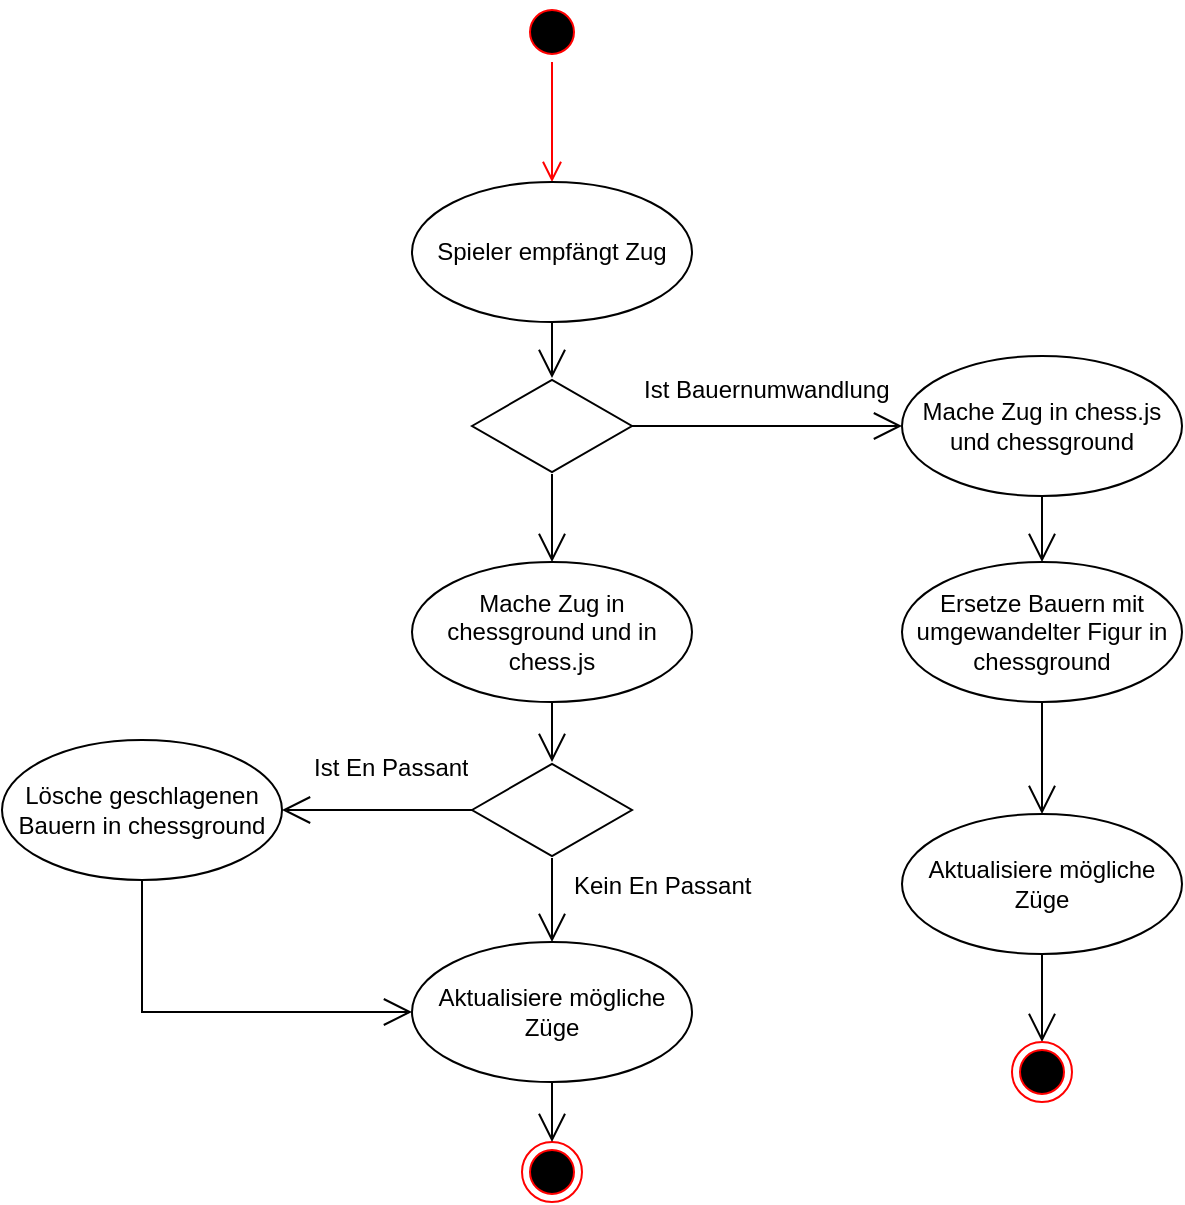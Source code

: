 <mxfile version="21.2.1" type="device">
  <diagram name="Page-1" id="0783ab3e-0a74-02c8-0abd-f7b4e66b4bec">
    <mxGraphModel dx="1909" dy="878" grid="1" gridSize="10" guides="1" tooltips="1" connect="1" arrows="1" fold="1" page="1" pageScale="1" pageWidth="600" pageHeight="650" background="none" math="0" shadow="0">
      <root>
        <mxCell id="0" />
        <mxCell id="1" parent="0" />
        <mxCell id="wbuntGqTaFYtr3KhO8sW-3" value="" style="ellipse;html=1;shape=startState;fillColor=#000000;strokeColor=#ff0000;" parent="1" vertex="1">
          <mxGeometry x="260" y="10" width="30" height="30" as="geometry" />
        </mxCell>
        <mxCell id="wbuntGqTaFYtr3KhO8sW-4" value="" style="edgeStyle=orthogonalEdgeStyle;html=1;verticalAlign=bottom;endArrow=open;endSize=8;strokeColor=#ff0000;rounded=0;" parent="1" source="wbuntGqTaFYtr3KhO8sW-3" edge="1">
          <mxGeometry relative="1" as="geometry">
            <mxPoint x="275" y="100" as="targetPoint" />
          </mxGeometry>
        </mxCell>
        <mxCell id="wbuntGqTaFYtr3KhO8sW-5" value="Spieler empfängt Zug" style="ellipse;whiteSpace=wrap;html=1;" parent="1" vertex="1">
          <mxGeometry x="205" y="100" width="140" height="70" as="geometry" />
        </mxCell>
        <mxCell id="wbuntGqTaFYtr3KhO8sW-6" value="" style="html=1;whiteSpace=wrap;aspect=fixed;shape=isoRectangle;" parent="1" vertex="1">
          <mxGeometry x="235" y="198" width="80" height="48" as="geometry" />
        </mxCell>
        <mxCell id="wbuntGqTaFYtr3KhO8sW-7" value="" style="endArrow=open;endFill=1;endSize=12;html=1;rounded=0;" parent="1" source="wbuntGqTaFYtr3KhO8sW-5" target="wbuntGqTaFYtr3KhO8sW-6" edge="1">
          <mxGeometry width="160" relative="1" as="geometry">
            <mxPoint x="190" y="250" as="sourcePoint" />
            <mxPoint x="350" y="250" as="targetPoint" />
          </mxGeometry>
        </mxCell>
        <mxCell id="wbuntGqTaFYtr3KhO8sW-11" value="" style="endArrow=open;endFill=1;endSize=12;html=1;rounded=0;" parent="1" source="wbuntGqTaFYtr3KhO8sW-6" target="wbuntGqTaFYtr3KhO8sW-42" edge="1">
          <mxGeometry width="160" relative="1" as="geometry">
            <mxPoint x="440" y="330" as="sourcePoint" />
            <mxPoint x="450.021" y="224.143" as="targetPoint" />
          </mxGeometry>
        </mxCell>
        <mxCell id="wbuntGqTaFYtr3KhO8sW-12" value="Ist Bauernumwandlung" style="text;strokeColor=none;fillColor=none;align=left;verticalAlign=top;spacingLeft=4;spacingRight=4;overflow=hidden;rotatable=0;points=[[0,0.5],[1,0.5]];portConstraint=eastwest;whiteSpace=wrap;html=1;" parent="1" vertex="1">
          <mxGeometry x="315" y="190" width="160" height="26" as="geometry" />
        </mxCell>
        <mxCell id="wbuntGqTaFYtr3KhO8sW-14" value="" style="endArrow=open;endFill=1;endSize=12;html=1;rounded=0;" parent="1" source="wbuntGqTaFYtr3KhO8sW-6" target="wbuntGqTaFYtr3KhO8sW-22" edge="1">
          <mxGeometry width="160" relative="1" as="geometry">
            <mxPoint x="190" y="250" as="sourcePoint" />
            <mxPoint x="275" y="310" as="targetPoint" />
          </mxGeometry>
        </mxCell>
        <mxCell id="wbuntGqTaFYtr3KhO8sW-22" value="Mache Zug in chessground und in chess.js" style="ellipse;whiteSpace=wrap;html=1;" parent="1" vertex="1">
          <mxGeometry x="205" y="290" width="140" height="70" as="geometry" />
        </mxCell>
        <mxCell id="wbuntGqTaFYtr3KhO8sW-25" value="" style="html=1;whiteSpace=wrap;aspect=fixed;shape=isoRectangle;" parent="1" vertex="1">
          <mxGeometry x="235" y="390" width="80" height="48" as="geometry" />
        </mxCell>
        <mxCell id="wbuntGqTaFYtr3KhO8sW-29" value="" style="endArrow=open;endFill=1;endSize=12;html=1;rounded=0;" parent="1" source="wbuntGqTaFYtr3KhO8sW-22" target="wbuntGqTaFYtr3KhO8sW-25" edge="1">
          <mxGeometry width="160" relative="1" as="geometry">
            <mxPoint x="190" y="360" as="sourcePoint" />
            <mxPoint x="350" y="360" as="targetPoint" />
          </mxGeometry>
        </mxCell>
        <mxCell id="wbuntGqTaFYtr3KhO8sW-31" value="" style="endArrow=open;endFill=1;endSize=12;html=1;rounded=0;" parent="1" source="wbuntGqTaFYtr3KhO8sW-25" target="wbuntGqTaFYtr3KhO8sW-33" edge="1">
          <mxGeometry width="160" relative="1" as="geometry">
            <mxPoint x="200" y="480" as="sourcePoint" />
            <mxPoint x="130" y="414" as="targetPoint" />
          </mxGeometry>
        </mxCell>
        <mxCell id="wbuntGqTaFYtr3KhO8sW-32" value="Ist En Passant" style="text;strokeColor=none;fillColor=none;align=left;verticalAlign=top;spacingLeft=4;spacingRight=4;overflow=hidden;rotatable=0;points=[[0,0.5],[1,0.5]];portConstraint=eastwest;whiteSpace=wrap;html=1;" parent="1" vertex="1">
          <mxGeometry x="150" y="379" width="100" height="26" as="geometry" />
        </mxCell>
        <mxCell id="wbuntGqTaFYtr3KhO8sW-33" value="Lösche geschlagenen Bauern in chessground" style="ellipse;whiteSpace=wrap;html=1;" parent="1" vertex="1">
          <mxGeometry y="379" width="140" height="70" as="geometry" />
        </mxCell>
        <mxCell id="wbuntGqTaFYtr3KhO8sW-34" value="" style="endArrow=open;endFill=1;endSize=12;html=1;rounded=0;" parent="1" source="wbuntGqTaFYtr3KhO8sW-25" target="LkfD6C9MRU1kPl8pwHJ5-6" edge="1">
          <mxGeometry width="160" relative="1" as="geometry">
            <mxPoint x="200" y="590" as="sourcePoint" />
            <mxPoint x="275" y="510" as="targetPoint" />
          </mxGeometry>
        </mxCell>
        <mxCell id="wbuntGqTaFYtr3KhO8sW-36" value="Kein En Passant" style="text;strokeColor=none;fillColor=none;align=left;verticalAlign=top;spacingLeft=4;spacingRight=4;overflow=hidden;rotatable=0;points=[[0,0.5],[1,0.5]];portConstraint=eastwest;whiteSpace=wrap;html=1;" parent="1" vertex="1">
          <mxGeometry x="280" y="438" width="100" height="26" as="geometry" />
        </mxCell>
        <mxCell id="wbuntGqTaFYtr3KhO8sW-37" value="" style="ellipse;html=1;shape=endState;fillColor=#000000;strokeColor=#ff0000;" parent="1" vertex="1">
          <mxGeometry x="260" y="580" width="30" height="30" as="geometry" />
        </mxCell>
        <mxCell id="wbuntGqTaFYtr3KhO8sW-38" value="" style="endArrow=open;endFill=1;endSize=12;html=1;rounded=0;" parent="1" source="wbuntGqTaFYtr3KhO8sW-33" target="LkfD6C9MRU1kPl8pwHJ5-6" edge="1">
          <mxGeometry width="160" relative="1" as="geometry">
            <mxPoint x="200" y="590" as="sourcePoint" />
            <mxPoint x="360" y="590" as="targetPoint" />
            <Array as="points">
              <mxPoint x="70" y="515" />
            </Array>
          </mxGeometry>
        </mxCell>
        <mxCell id="wbuntGqTaFYtr3KhO8sW-42" value="Mache Zug in chess.js und chessground" style="ellipse;whiteSpace=wrap;html=1;" parent="1" vertex="1">
          <mxGeometry x="450" y="187" width="140" height="70" as="geometry" />
        </mxCell>
        <mxCell id="wbuntGqTaFYtr3KhO8sW-43" value="" style="endArrow=open;endFill=1;endSize=12;html=1;rounded=0;" parent="1" source="wbuntGqTaFYtr3KhO8sW-42" target="LkfD6C9MRU1kPl8pwHJ5-1" edge="1">
          <mxGeometry width="160" relative="1" as="geometry">
            <mxPoint x="180" y="363" as="sourcePoint" />
            <mxPoint x="520" y="493" as="targetPoint" />
          </mxGeometry>
        </mxCell>
        <mxCell id="wbuntGqTaFYtr3KhO8sW-45" value="" style="endArrow=open;endFill=1;endSize=12;html=1;rounded=0;" parent="1" source="LkfD6C9MRU1kPl8pwHJ5-6" target="wbuntGqTaFYtr3KhO8sW-37" edge="1">
          <mxGeometry width="160" relative="1" as="geometry">
            <mxPoint x="450.011" y="527.391" as="sourcePoint" />
            <mxPoint x="360" y="360" as="targetPoint" />
          </mxGeometry>
        </mxCell>
        <mxCell id="LkfD6C9MRU1kPl8pwHJ5-1" value="Ersetze Bauern mit umgewandelter Figur in chessground" style="ellipse;whiteSpace=wrap;html=1;" parent="1" vertex="1">
          <mxGeometry x="450" y="290" width="140" height="70" as="geometry" />
        </mxCell>
        <mxCell id="LkfD6C9MRU1kPl8pwHJ5-2" value="Aktualisiere mögliche Züge" style="ellipse;whiteSpace=wrap;html=1;" parent="1" vertex="1">
          <mxGeometry x="450" y="416" width="140" height="70" as="geometry" />
        </mxCell>
        <mxCell id="LkfD6C9MRU1kPl8pwHJ5-4" value="" style="endArrow=open;endFill=1;endSize=12;html=1;rounded=0;" parent="1" source="LkfD6C9MRU1kPl8pwHJ5-1" target="LkfD6C9MRU1kPl8pwHJ5-2" edge="1">
          <mxGeometry width="160" relative="1" as="geometry">
            <mxPoint x="530" y="267" as="sourcePoint" />
            <mxPoint x="530" y="300" as="targetPoint" />
          </mxGeometry>
        </mxCell>
        <mxCell id="LkfD6C9MRU1kPl8pwHJ5-6" value="Aktualisiere mögliche Züge" style="ellipse;whiteSpace=wrap;html=1;" parent="1" vertex="1">
          <mxGeometry x="205" y="480" width="140" height="70" as="geometry" />
        </mxCell>
        <mxCell id="LkfD6C9MRU1kPl8pwHJ5-8" value="" style="endArrow=open;endFill=1;endSize=12;html=1;rounded=0;" parent="1" source="LkfD6C9MRU1kPl8pwHJ5-2" target="ZeUyT3zOJRw7scOufAu5-1" edge="1">
          <mxGeometry width="160" relative="1" as="geometry">
            <mxPoint x="355" y="525" as="sourcePoint" />
            <mxPoint x="520" y="530" as="targetPoint" />
            <Array as="points">
              <mxPoint x="520" y="515" />
            </Array>
          </mxGeometry>
        </mxCell>
        <mxCell id="ZeUyT3zOJRw7scOufAu5-1" value="" style="ellipse;html=1;shape=endState;fillColor=#000000;strokeColor=#ff0000;" vertex="1" parent="1">
          <mxGeometry x="505" y="530" width="30" height="30" as="geometry" />
        </mxCell>
      </root>
    </mxGraphModel>
  </diagram>
</mxfile>
